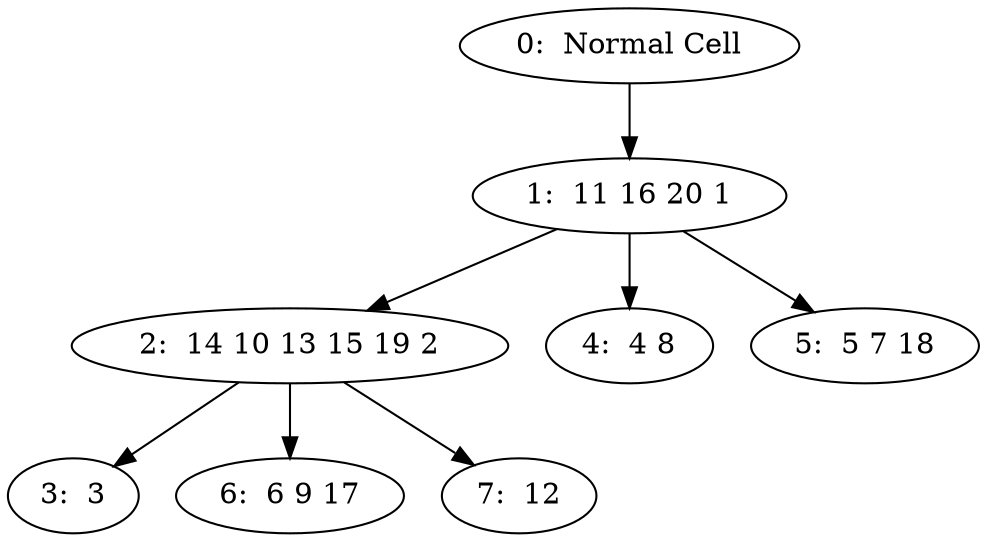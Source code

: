 digraph mytree {
"0:  Normal Cell" -> "1:  11 16 20 1";
"1:  11 16 20 1" -> "2:  14 10 13 15 19 2";
"1:  11 16 20 1" -> "4:  4 8";
"1:  11 16 20 1" -> "5:  5 7 18";
"2:  14 10 13 15 19 2" -> "3:  3";
"2:  14 10 13 15 19 2" -> "6:  6 9 17";
"2:  14 10 13 15 19 2" -> "7:  12";
"3:  3";
"4:  4 8";
"5:  5 7 18";
"6:  6 9 17";
"7:  12";
}
